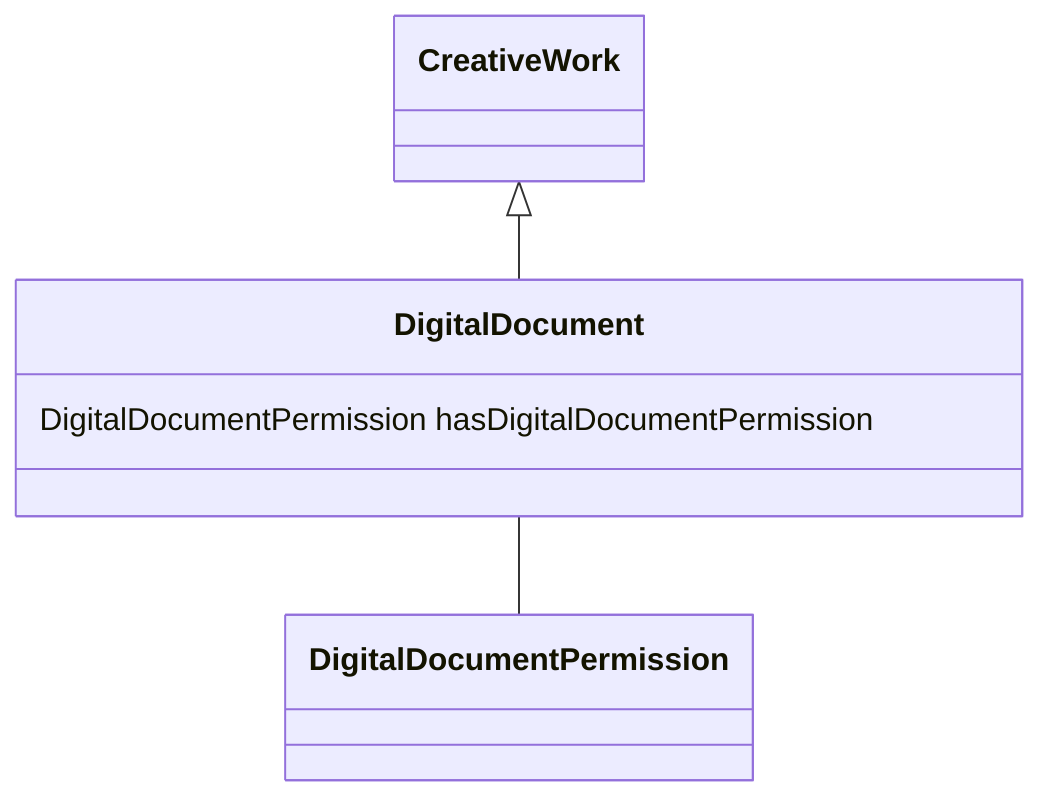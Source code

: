 classDiagram
  DigitalDocument -- DigitalDocumentPermission


CreativeWork <|-- DigitalDocument
class DigitalDocument {

  DigitalDocumentPermission hasDigitalDocumentPermission

}